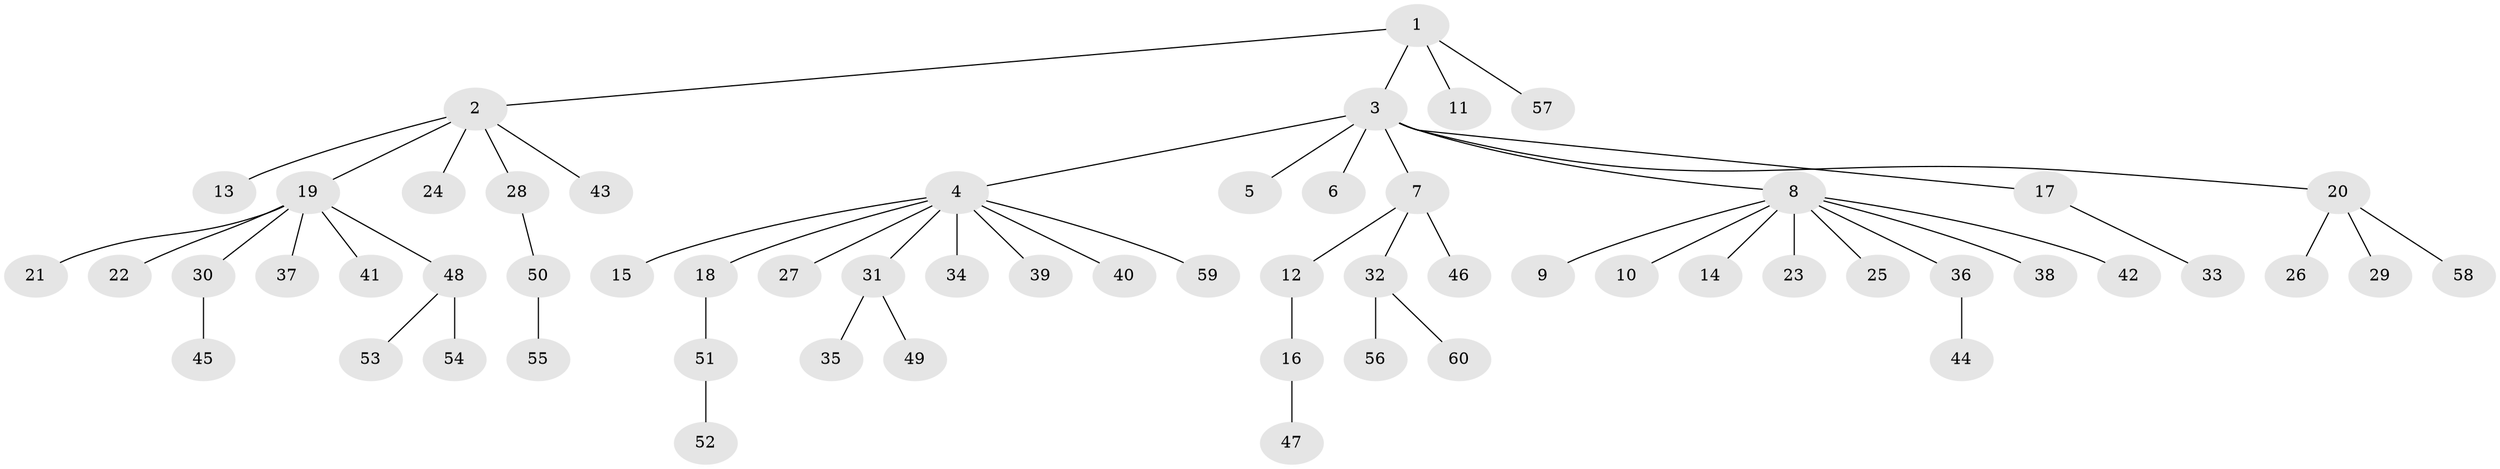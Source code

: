 // coarse degree distribution, {7: 0.027777777777777776, 8: 0.05555555555555555, 4: 0.05555555555555555, 1: 0.6666666666666666, 2: 0.16666666666666666, 3: 0.027777777777777776}
// Generated by graph-tools (version 1.1) at 2025/18/03/04/25 18:18:23]
// undirected, 60 vertices, 59 edges
graph export_dot {
graph [start="1"]
  node [color=gray90,style=filled];
  1;
  2;
  3;
  4;
  5;
  6;
  7;
  8;
  9;
  10;
  11;
  12;
  13;
  14;
  15;
  16;
  17;
  18;
  19;
  20;
  21;
  22;
  23;
  24;
  25;
  26;
  27;
  28;
  29;
  30;
  31;
  32;
  33;
  34;
  35;
  36;
  37;
  38;
  39;
  40;
  41;
  42;
  43;
  44;
  45;
  46;
  47;
  48;
  49;
  50;
  51;
  52;
  53;
  54;
  55;
  56;
  57;
  58;
  59;
  60;
  1 -- 2;
  1 -- 3;
  1 -- 11;
  1 -- 57;
  2 -- 13;
  2 -- 19;
  2 -- 24;
  2 -- 28;
  2 -- 43;
  3 -- 4;
  3 -- 5;
  3 -- 6;
  3 -- 7;
  3 -- 8;
  3 -- 17;
  3 -- 20;
  4 -- 15;
  4 -- 18;
  4 -- 27;
  4 -- 31;
  4 -- 34;
  4 -- 39;
  4 -- 40;
  4 -- 59;
  7 -- 12;
  7 -- 32;
  7 -- 46;
  8 -- 9;
  8 -- 10;
  8 -- 14;
  8 -- 23;
  8 -- 25;
  8 -- 36;
  8 -- 38;
  8 -- 42;
  12 -- 16;
  16 -- 47;
  17 -- 33;
  18 -- 51;
  19 -- 21;
  19 -- 22;
  19 -- 30;
  19 -- 37;
  19 -- 41;
  19 -- 48;
  20 -- 26;
  20 -- 29;
  20 -- 58;
  28 -- 50;
  30 -- 45;
  31 -- 35;
  31 -- 49;
  32 -- 56;
  32 -- 60;
  36 -- 44;
  48 -- 53;
  48 -- 54;
  50 -- 55;
  51 -- 52;
}
